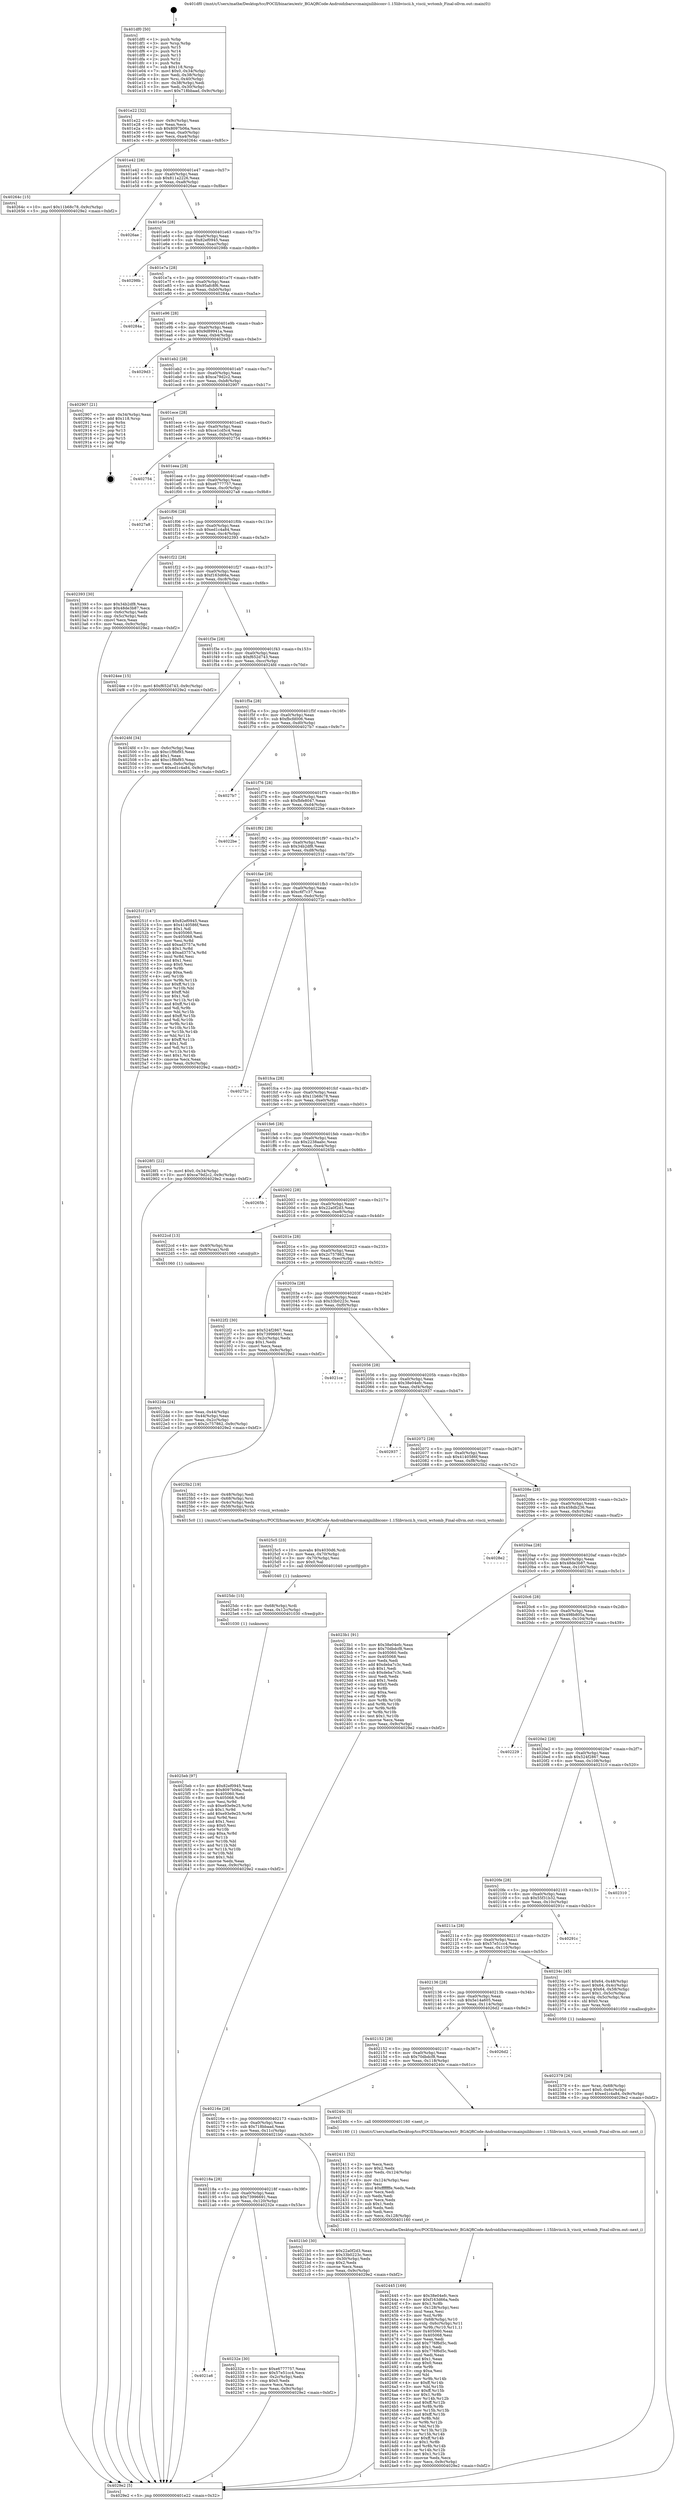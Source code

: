 digraph "0x401df0" {
  label = "0x401df0 (/mnt/c/Users/mathe/Desktop/tcc/POCII/binaries/extr_BGAQRCode-Androidzbarsrcmainjnilibiconv-1.15libviscii.h_viscii_wctomb_Final-ollvm.out::main(0))"
  labelloc = "t"
  node[shape=record]

  Entry [label="",width=0.3,height=0.3,shape=circle,fillcolor=black,style=filled]
  "0x401e22" [label="{
     0x401e22 [32]\l
     | [instrs]\l
     &nbsp;&nbsp;0x401e22 \<+6\>: mov -0x9c(%rbp),%eax\l
     &nbsp;&nbsp;0x401e28 \<+2\>: mov %eax,%ecx\l
     &nbsp;&nbsp;0x401e2a \<+6\>: sub $0x8097b06a,%ecx\l
     &nbsp;&nbsp;0x401e30 \<+6\>: mov %eax,-0xa0(%rbp)\l
     &nbsp;&nbsp;0x401e36 \<+6\>: mov %ecx,-0xa4(%rbp)\l
     &nbsp;&nbsp;0x401e3c \<+6\>: je 000000000040264c \<main+0x85c\>\l
  }"]
  "0x40264c" [label="{
     0x40264c [15]\l
     | [instrs]\l
     &nbsp;&nbsp;0x40264c \<+10\>: movl $0x11b68c78,-0x9c(%rbp)\l
     &nbsp;&nbsp;0x402656 \<+5\>: jmp 00000000004029e2 \<main+0xbf2\>\l
  }"]
  "0x401e42" [label="{
     0x401e42 [28]\l
     | [instrs]\l
     &nbsp;&nbsp;0x401e42 \<+5\>: jmp 0000000000401e47 \<main+0x57\>\l
     &nbsp;&nbsp;0x401e47 \<+6\>: mov -0xa0(%rbp),%eax\l
     &nbsp;&nbsp;0x401e4d \<+5\>: sub $0x811a2226,%eax\l
     &nbsp;&nbsp;0x401e52 \<+6\>: mov %eax,-0xa8(%rbp)\l
     &nbsp;&nbsp;0x401e58 \<+6\>: je 00000000004026ae \<main+0x8be\>\l
  }"]
  Exit [label="",width=0.3,height=0.3,shape=circle,fillcolor=black,style=filled,peripheries=2]
  "0x4026ae" [label="{
     0x4026ae\l
  }", style=dashed]
  "0x401e5e" [label="{
     0x401e5e [28]\l
     | [instrs]\l
     &nbsp;&nbsp;0x401e5e \<+5\>: jmp 0000000000401e63 \<main+0x73\>\l
     &nbsp;&nbsp;0x401e63 \<+6\>: mov -0xa0(%rbp),%eax\l
     &nbsp;&nbsp;0x401e69 \<+5\>: sub $0x82ef0945,%eax\l
     &nbsp;&nbsp;0x401e6e \<+6\>: mov %eax,-0xac(%rbp)\l
     &nbsp;&nbsp;0x401e74 \<+6\>: je 000000000040298b \<main+0xb9b\>\l
  }"]
  "0x4025eb" [label="{
     0x4025eb [97]\l
     | [instrs]\l
     &nbsp;&nbsp;0x4025eb \<+5\>: mov $0x82ef0945,%eax\l
     &nbsp;&nbsp;0x4025f0 \<+5\>: mov $0x8097b06a,%edx\l
     &nbsp;&nbsp;0x4025f5 \<+7\>: mov 0x405060,%esi\l
     &nbsp;&nbsp;0x4025fc \<+8\>: mov 0x405068,%r8d\l
     &nbsp;&nbsp;0x402604 \<+3\>: mov %esi,%r9d\l
     &nbsp;&nbsp;0x402607 \<+7\>: sub $0xe93e9e25,%r9d\l
     &nbsp;&nbsp;0x40260e \<+4\>: sub $0x1,%r9d\l
     &nbsp;&nbsp;0x402612 \<+7\>: add $0xe93e9e25,%r9d\l
     &nbsp;&nbsp;0x402619 \<+4\>: imul %r9d,%esi\l
     &nbsp;&nbsp;0x40261d \<+3\>: and $0x1,%esi\l
     &nbsp;&nbsp;0x402620 \<+3\>: cmp $0x0,%esi\l
     &nbsp;&nbsp;0x402623 \<+4\>: sete %r10b\l
     &nbsp;&nbsp;0x402627 \<+4\>: cmp $0xa,%r8d\l
     &nbsp;&nbsp;0x40262b \<+4\>: setl %r11b\l
     &nbsp;&nbsp;0x40262f \<+3\>: mov %r10b,%bl\l
     &nbsp;&nbsp;0x402632 \<+3\>: and %r11b,%bl\l
     &nbsp;&nbsp;0x402635 \<+3\>: xor %r11b,%r10b\l
     &nbsp;&nbsp;0x402638 \<+3\>: or %r10b,%bl\l
     &nbsp;&nbsp;0x40263b \<+3\>: test $0x1,%bl\l
     &nbsp;&nbsp;0x40263e \<+3\>: cmovne %edx,%eax\l
     &nbsp;&nbsp;0x402641 \<+6\>: mov %eax,-0x9c(%rbp)\l
     &nbsp;&nbsp;0x402647 \<+5\>: jmp 00000000004029e2 \<main+0xbf2\>\l
  }"]
  "0x40298b" [label="{
     0x40298b\l
  }", style=dashed]
  "0x401e7a" [label="{
     0x401e7a [28]\l
     | [instrs]\l
     &nbsp;&nbsp;0x401e7a \<+5\>: jmp 0000000000401e7f \<main+0x8f\>\l
     &nbsp;&nbsp;0x401e7f \<+6\>: mov -0xa0(%rbp),%eax\l
     &nbsp;&nbsp;0x401e85 \<+5\>: sub $0x95afc8f6,%eax\l
     &nbsp;&nbsp;0x401e8a \<+6\>: mov %eax,-0xb0(%rbp)\l
     &nbsp;&nbsp;0x401e90 \<+6\>: je 000000000040284a \<main+0xa5a\>\l
  }"]
  "0x4025dc" [label="{
     0x4025dc [15]\l
     | [instrs]\l
     &nbsp;&nbsp;0x4025dc \<+4\>: mov -0x68(%rbp),%rdi\l
     &nbsp;&nbsp;0x4025e0 \<+6\>: mov %eax,-0x12c(%rbp)\l
     &nbsp;&nbsp;0x4025e6 \<+5\>: call 0000000000401030 \<free@plt\>\l
     | [calls]\l
     &nbsp;&nbsp;0x401030 \{1\} (unknown)\l
  }"]
  "0x40284a" [label="{
     0x40284a\l
  }", style=dashed]
  "0x401e96" [label="{
     0x401e96 [28]\l
     | [instrs]\l
     &nbsp;&nbsp;0x401e96 \<+5\>: jmp 0000000000401e9b \<main+0xab\>\l
     &nbsp;&nbsp;0x401e9b \<+6\>: mov -0xa0(%rbp),%eax\l
     &nbsp;&nbsp;0x401ea1 \<+5\>: sub $0x9d89941a,%eax\l
     &nbsp;&nbsp;0x401ea6 \<+6\>: mov %eax,-0xb4(%rbp)\l
     &nbsp;&nbsp;0x401eac \<+6\>: je 00000000004029d3 \<main+0xbe3\>\l
  }"]
  "0x4025c5" [label="{
     0x4025c5 [23]\l
     | [instrs]\l
     &nbsp;&nbsp;0x4025c5 \<+10\>: movabs $0x4030d6,%rdi\l
     &nbsp;&nbsp;0x4025cf \<+3\>: mov %eax,-0x70(%rbp)\l
     &nbsp;&nbsp;0x4025d2 \<+3\>: mov -0x70(%rbp),%esi\l
     &nbsp;&nbsp;0x4025d5 \<+2\>: mov $0x0,%al\l
     &nbsp;&nbsp;0x4025d7 \<+5\>: call 0000000000401040 \<printf@plt\>\l
     | [calls]\l
     &nbsp;&nbsp;0x401040 \{1\} (unknown)\l
  }"]
  "0x4029d3" [label="{
     0x4029d3\l
  }", style=dashed]
  "0x401eb2" [label="{
     0x401eb2 [28]\l
     | [instrs]\l
     &nbsp;&nbsp;0x401eb2 \<+5\>: jmp 0000000000401eb7 \<main+0xc7\>\l
     &nbsp;&nbsp;0x401eb7 \<+6\>: mov -0xa0(%rbp),%eax\l
     &nbsp;&nbsp;0x401ebd \<+5\>: sub $0xca79d2c2,%eax\l
     &nbsp;&nbsp;0x401ec2 \<+6\>: mov %eax,-0xb8(%rbp)\l
     &nbsp;&nbsp;0x401ec8 \<+6\>: je 0000000000402907 \<main+0xb17\>\l
  }"]
  "0x402445" [label="{
     0x402445 [169]\l
     | [instrs]\l
     &nbsp;&nbsp;0x402445 \<+5\>: mov $0x38e04efc,%ecx\l
     &nbsp;&nbsp;0x40244a \<+5\>: mov $0xf163d66a,%edx\l
     &nbsp;&nbsp;0x40244f \<+3\>: mov $0x1,%r8b\l
     &nbsp;&nbsp;0x402452 \<+6\>: mov -0x128(%rbp),%esi\l
     &nbsp;&nbsp;0x402458 \<+3\>: imul %eax,%esi\l
     &nbsp;&nbsp;0x40245b \<+3\>: mov %sil,%r9b\l
     &nbsp;&nbsp;0x40245e \<+4\>: mov -0x68(%rbp),%r10\l
     &nbsp;&nbsp;0x402462 \<+4\>: movslq -0x6c(%rbp),%r11\l
     &nbsp;&nbsp;0x402466 \<+4\>: mov %r9b,(%r10,%r11,1)\l
     &nbsp;&nbsp;0x40246a \<+7\>: mov 0x405060,%eax\l
     &nbsp;&nbsp;0x402471 \<+7\>: mov 0x405068,%esi\l
     &nbsp;&nbsp;0x402478 \<+2\>: mov %eax,%edi\l
     &nbsp;&nbsp;0x40247a \<+6\>: add $0x776f6d5c,%edi\l
     &nbsp;&nbsp;0x402480 \<+3\>: sub $0x1,%edi\l
     &nbsp;&nbsp;0x402483 \<+6\>: sub $0x776f6d5c,%edi\l
     &nbsp;&nbsp;0x402489 \<+3\>: imul %edi,%eax\l
     &nbsp;&nbsp;0x40248c \<+3\>: and $0x1,%eax\l
     &nbsp;&nbsp;0x40248f \<+3\>: cmp $0x0,%eax\l
     &nbsp;&nbsp;0x402492 \<+4\>: sete %r9b\l
     &nbsp;&nbsp;0x402496 \<+3\>: cmp $0xa,%esi\l
     &nbsp;&nbsp;0x402499 \<+3\>: setl %bl\l
     &nbsp;&nbsp;0x40249c \<+3\>: mov %r9b,%r14b\l
     &nbsp;&nbsp;0x40249f \<+4\>: xor $0xff,%r14b\l
     &nbsp;&nbsp;0x4024a3 \<+3\>: mov %bl,%r15b\l
     &nbsp;&nbsp;0x4024a6 \<+4\>: xor $0xff,%r15b\l
     &nbsp;&nbsp;0x4024aa \<+4\>: xor $0x1,%r8b\l
     &nbsp;&nbsp;0x4024ae \<+3\>: mov %r14b,%r12b\l
     &nbsp;&nbsp;0x4024b1 \<+4\>: and $0xff,%r12b\l
     &nbsp;&nbsp;0x4024b5 \<+3\>: and %r8b,%r9b\l
     &nbsp;&nbsp;0x4024b8 \<+3\>: mov %r15b,%r13b\l
     &nbsp;&nbsp;0x4024bb \<+4\>: and $0xff,%r13b\l
     &nbsp;&nbsp;0x4024bf \<+3\>: and %r8b,%bl\l
     &nbsp;&nbsp;0x4024c2 \<+3\>: or %r9b,%r12b\l
     &nbsp;&nbsp;0x4024c5 \<+3\>: or %bl,%r13b\l
     &nbsp;&nbsp;0x4024c8 \<+3\>: xor %r13b,%r12b\l
     &nbsp;&nbsp;0x4024cb \<+3\>: or %r15b,%r14b\l
     &nbsp;&nbsp;0x4024ce \<+4\>: xor $0xff,%r14b\l
     &nbsp;&nbsp;0x4024d2 \<+4\>: or $0x1,%r8b\l
     &nbsp;&nbsp;0x4024d6 \<+3\>: and %r8b,%r14b\l
     &nbsp;&nbsp;0x4024d9 \<+3\>: or %r14b,%r12b\l
     &nbsp;&nbsp;0x4024dc \<+4\>: test $0x1,%r12b\l
     &nbsp;&nbsp;0x4024e0 \<+3\>: cmovne %edx,%ecx\l
     &nbsp;&nbsp;0x4024e3 \<+6\>: mov %ecx,-0x9c(%rbp)\l
     &nbsp;&nbsp;0x4024e9 \<+5\>: jmp 00000000004029e2 \<main+0xbf2\>\l
  }"]
  "0x402907" [label="{
     0x402907 [21]\l
     | [instrs]\l
     &nbsp;&nbsp;0x402907 \<+3\>: mov -0x34(%rbp),%eax\l
     &nbsp;&nbsp;0x40290a \<+7\>: add $0x118,%rsp\l
     &nbsp;&nbsp;0x402911 \<+1\>: pop %rbx\l
     &nbsp;&nbsp;0x402912 \<+2\>: pop %r12\l
     &nbsp;&nbsp;0x402914 \<+2\>: pop %r13\l
     &nbsp;&nbsp;0x402916 \<+2\>: pop %r14\l
     &nbsp;&nbsp;0x402918 \<+2\>: pop %r15\l
     &nbsp;&nbsp;0x40291a \<+1\>: pop %rbp\l
     &nbsp;&nbsp;0x40291b \<+1\>: ret\l
  }"]
  "0x401ece" [label="{
     0x401ece [28]\l
     | [instrs]\l
     &nbsp;&nbsp;0x401ece \<+5\>: jmp 0000000000401ed3 \<main+0xe3\>\l
     &nbsp;&nbsp;0x401ed3 \<+6\>: mov -0xa0(%rbp),%eax\l
     &nbsp;&nbsp;0x401ed9 \<+5\>: sub $0xce1cd5c4,%eax\l
     &nbsp;&nbsp;0x401ede \<+6\>: mov %eax,-0xbc(%rbp)\l
     &nbsp;&nbsp;0x401ee4 \<+6\>: je 0000000000402754 \<main+0x964\>\l
  }"]
  "0x402411" [label="{
     0x402411 [52]\l
     | [instrs]\l
     &nbsp;&nbsp;0x402411 \<+2\>: xor %ecx,%ecx\l
     &nbsp;&nbsp;0x402413 \<+5\>: mov $0x2,%edx\l
     &nbsp;&nbsp;0x402418 \<+6\>: mov %edx,-0x124(%rbp)\l
     &nbsp;&nbsp;0x40241e \<+1\>: cltd\l
     &nbsp;&nbsp;0x40241f \<+6\>: mov -0x124(%rbp),%esi\l
     &nbsp;&nbsp;0x402425 \<+2\>: idiv %esi\l
     &nbsp;&nbsp;0x402427 \<+6\>: imul $0xfffffffe,%edx,%edx\l
     &nbsp;&nbsp;0x40242d \<+2\>: mov %ecx,%edi\l
     &nbsp;&nbsp;0x40242f \<+2\>: sub %edx,%edi\l
     &nbsp;&nbsp;0x402431 \<+2\>: mov %ecx,%edx\l
     &nbsp;&nbsp;0x402433 \<+3\>: sub $0x1,%edx\l
     &nbsp;&nbsp;0x402436 \<+2\>: add %edx,%edi\l
     &nbsp;&nbsp;0x402438 \<+2\>: sub %edi,%ecx\l
     &nbsp;&nbsp;0x40243a \<+6\>: mov %ecx,-0x128(%rbp)\l
     &nbsp;&nbsp;0x402440 \<+5\>: call 0000000000401160 \<next_i\>\l
     | [calls]\l
     &nbsp;&nbsp;0x401160 \{1\} (/mnt/c/Users/mathe/Desktop/tcc/POCII/binaries/extr_BGAQRCode-Androidzbarsrcmainjnilibiconv-1.15libviscii.h_viscii_wctomb_Final-ollvm.out::next_i)\l
  }"]
  "0x402754" [label="{
     0x402754\l
  }", style=dashed]
  "0x401eea" [label="{
     0x401eea [28]\l
     | [instrs]\l
     &nbsp;&nbsp;0x401eea \<+5\>: jmp 0000000000401eef \<main+0xff\>\l
     &nbsp;&nbsp;0x401eef \<+6\>: mov -0xa0(%rbp),%eax\l
     &nbsp;&nbsp;0x401ef5 \<+5\>: sub $0xe6777757,%eax\l
     &nbsp;&nbsp;0x401efa \<+6\>: mov %eax,-0xc0(%rbp)\l
     &nbsp;&nbsp;0x401f00 \<+6\>: je 00000000004027a8 \<main+0x9b8\>\l
  }"]
  "0x402379" [label="{
     0x402379 [26]\l
     | [instrs]\l
     &nbsp;&nbsp;0x402379 \<+4\>: mov %rax,-0x68(%rbp)\l
     &nbsp;&nbsp;0x40237d \<+7\>: movl $0x0,-0x6c(%rbp)\l
     &nbsp;&nbsp;0x402384 \<+10\>: movl $0xed1c4a84,-0x9c(%rbp)\l
     &nbsp;&nbsp;0x40238e \<+5\>: jmp 00000000004029e2 \<main+0xbf2\>\l
  }"]
  "0x4027a8" [label="{
     0x4027a8\l
  }", style=dashed]
  "0x401f06" [label="{
     0x401f06 [28]\l
     | [instrs]\l
     &nbsp;&nbsp;0x401f06 \<+5\>: jmp 0000000000401f0b \<main+0x11b\>\l
     &nbsp;&nbsp;0x401f0b \<+6\>: mov -0xa0(%rbp),%eax\l
     &nbsp;&nbsp;0x401f11 \<+5\>: sub $0xed1c4a84,%eax\l
     &nbsp;&nbsp;0x401f16 \<+6\>: mov %eax,-0xc4(%rbp)\l
     &nbsp;&nbsp;0x401f1c \<+6\>: je 0000000000402393 \<main+0x5a3\>\l
  }"]
  "0x4021a6" [label="{
     0x4021a6\l
  }", style=dashed]
  "0x402393" [label="{
     0x402393 [30]\l
     | [instrs]\l
     &nbsp;&nbsp;0x402393 \<+5\>: mov $0x34b2df8,%eax\l
     &nbsp;&nbsp;0x402398 \<+5\>: mov $0x48de3b87,%ecx\l
     &nbsp;&nbsp;0x40239d \<+3\>: mov -0x6c(%rbp),%edx\l
     &nbsp;&nbsp;0x4023a0 \<+3\>: cmp -0x5c(%rbp),%edx\l
     &nbsp;&nbsp;0x4023a3 \<+3\>: cmovl %ecx,%eax\l
     &nbsp;&nbsp;0x4023a6 \<+6\>: mov %eax,-0x9c(%rbp)\l
     &nbsp;&nbsp;0x4023ac \<+5\>: jmp 00000000004029e2 \<main+0xbf2\>\l
  }"]
  "0x401f22" [label="{
     0x401f22 [28]\l
     | [instrs]\l
     &nbsp;&nbsp;0x401f22 \<+5\>: jmp 0000000000401f27 \<main+0x137\>\l
     &nbsp;&nbsp;0x401f27 \<+6\>: mov -0xa0(%rbp),%eax\l
     &nbsp;&nbsp;0x401f2d \<+5\>: sub $0xf163d66a,%eax\l
     &nbsp;&nbsp;0x401f32 \<+6\>: mov %eax,-0xc8(%rbp)\l
     &nbsp;&nbsp;0x401f38 \<+6\>: je 00000000004024ee \<main+0x6fe\>\l
  }"]
  "0x40232e" [label="{
     0x40232e [30]\l
     | [instrs]\l
     &nbsp;&nbsp;0x40232e \<+5\>: mov $0xe6777757,%eax\l
     &nbsp;&nbsp;0x402333 \<+5\>: mov $0x57e51cc4,%ecx\l
     &nbsp;&nbsp;0x402338 \<+3\>: mov -0x2c(%rbp),%edx\l
     &nbsp;&nbsp;0x40233b \<+3\>: cmp $0x0,%edx\l
     &nbsp;&nbsp;0x40233e \<+3\>: cmove %ecx,%eax\l
     &nbsp;&nbsp;0x402341 \<+6\>: mov %eax,-0x9c(%rbp)\l
     &nbsp;&nbsp;0x402347 \<+5\>: jmp 00000000004029e2 \<main+0xbf2\>\l
  }"]
  "0x4024ee" [label="{
     0x4024ee [15]\l
     | [instrs]\l
     &nbsp;&nbsp;0x4024ee \<+10\>: movl $0xf652d743,-0x9c(%rbp)\l
     &nbsp;&nbsp;0x4024f8 \<+5\>: jmp 00000000004029e2 \<main+0xbf2\>\l
  }"]
  "0x401f3e" [label="{
     0x401f3e [28]\l
     | [instrs]\l
     &nbsp;&nbsp;0x401f3e \<+5\>: jmp 0000000000401f43 \<main+0x153\>\l
     &nbsp;&nbsp;0x401f43 \<+6\>: mov -0xa0(%rbp),%eax\l
     &nbsp;&nbsp;0x401f49 \<+5\>: sub $0xf652d743,%eax\l
     &nbsp;&nbsp;0x401f4e \<+6\>: mov %eax,-0xcc(%rbp)\l
     &nbsp;&nbsp;0x401f54 \<+6\>: je 00000000004024fd \<main+0x70d\>\l
  }"]
  "0x4022da" [label="{
     0x4022da [24]\l
     | [instrs]\l
     &nbsp;&nbsp;0x4022da \<+3\>: mov %eax,-0x44(%rbp)\l
     &nbsp;&nbsp;0x4022dd \<+3\>: mov -0x44(%rbp),%eax\l
     &nbsp;&nbsp;0x4022e0 \<+3\>: mov %eax,-0x2c(%rbp)\l
     &nbsp;&nbsp;0x4022e3 \<+10\>: movl $0x2c757862,-0x9c(%rbp)\l
     &nbsp;&nbsp;0x4022ed \<+5\>: jmp 00000000004029e2 \<main+0xbf2\>\l
  }"]
  "0x4024fd" [label="{
     0x4024fd [34]\l
     | [instrs]\l
     &nbsp;&nbsp;0x4024fd \<+3\>: mov -0x6c(%rbp),%eax\l
     &nbsp;&nbsp;0x402500 \<+5\>: sub $0xc1f9bf93,%eax\l
     &nbsp;&nbsp;0x402505 \<+3\>: add $0x1,%eax\l
     &nbsp;&nbsp;0x402508 \<+5\>: add $0xc1f9bf93,%eax\l
     &nbsp;&nbsp;0x40250d \<+3\>: mov %eax,-0x6c(%rbp)\l
     &nbsp;&nbsp;0x402510 \<+10\>: movl $0xed1c4a84,-0x9c(%rbp)\l
     &nbsp;&nbsp;0x40251a \<+5\>: jmp 00000000004029e2 \<main+0xbf2\>\l
  }"]
  "0x401f5a" [label="{
     0x401f5a [28]\l
     | [instrs]\l
     &nbsp;&nbsp;0x401f5a \<+5\>: jmp 0000000000401f5f \<main+0x16f\>\l
     &nbsp;&nbsp;0x401f5f \<+6\>: mov -0xa0(%rbp),%eax\l
     &nbsp;&nbsp;0x401f65 \<+5\>: sub $0xfbcfd006,%eax\l
     &nbsp;&nbsp;0x401f6a \<+6\>: mov %eax,-0xd0(%rbp)\l
     &nbsp;&nbsp;0x401f70 \<+6\>: je 00000000004027b7 \<main+0x9c7\>\l
  }"]
  "0x401df0" [label="{
     0x401df0 [50]\l
     | [instrs]\l
     &nbsp;&nbsp;0x401df0 \<+1\>: push %rbp\l
     &nbsp;&nbsp;0x401df1 \<+3\>: mov %rsp,%rbp\l
     &nbsp;&nbsp;0x401df4 \<+2\>: push %r15\l
     &nbsp;&nbsp;0x401df6 \<+2\>: push %r14\l
     &nbsp;&nbsp;0x401df8 \<+2\>: push %r13\l
     &nbsp;&nbsp;0x401dfa \<+2\>: push %r12\l
     &nbsp;&nbsp;0x401dfc \<+1\>: push %rbx\l
     &nbsp;&nbsp;0x401dfd \<+7\>: sub $0x118,%rsp\l
     &nbsp;&nbsp;0x401e04 \<+7\>: movl $0x0,-0x34(%rbp)\l
     &nbsp;&nbsp;0x401e0b \<+3\>: mov %edi,-0x38(%rbp)\l
     &nbsp;&nbsp;0x401e0e \<+4\>: mov %rsi,-0x40(%rbp)\l
     &nbsp;&nbsp;0x401e12 \<+3\>: mov -0x38(%rbp),%edi\l
     &nbsp;&nbsp;0x401e15 \<+3\>: mov %edi,-0x30(%rbp)\l
     &nbsp;&nbsp;0x401e18 \<+10\>: movl $0x718bbaad,-0x9c(%rbp)\l
  }"]
  "0x4027b7" [label="{
     0x4027b7\l
  }", style=dashed]
  "0x401f76" [label="{
     0x401f76 [28]\l
     | [instrs]\l
     &nbsp;&nbsp;0x401f76 \<+5\>: jmp 0000000000401f7b \<main+0x18b\>\l
     &nbsp;&nbsp;0x401f7b \<+6\>: mov -0xa0(%rbp),%eax\l
     &nbsp;&nbsp;0x401f81 \<+5\>: sub $0xfbfe8047,%eax\l
     &nbsp;&nbsp;0x401f86 \<+6\>: mov %eax,-0xd4(%rbp)\l
     &nbsp;&nbsp;0x401f8c \<+6\>: je 00000000004022be \<main+0x4ce\>\l
  }"]
  "0x4029e2" [label="{
     0x4029e2 [5]\l
     | [instrs]\l
     &nbsp;&nbsp;0x4029e2 \<+5\>: jmp 0000000000401e22 \<main+0x32\>\l
  }"]
  "0x4022be" [label="{
     0x4022be\l
  }", style=dashed]
  "0x401f92" [label="{
     0x401f92 [28]\l
     | [instrs]\l
     &nbsp;&nbsp;0x401f92 \<+5\>: jmp 0000000000401f97 \<main+0x1a7\>\l
     &nbsp;&nbsp;0x401f97 \<+6\>: mov -0xa0(%rbp),%eax\l
     &nbsp;&nbsp;0x401f9d \<+5\>: sub $0x34b2df8,%eax\l
     &nbsp;&nbsp;0x401fa2 \<+6\>: mov %eax,-0xd8(%rbp)\l
     &nbsp;&nbsp;0x401fa8 \<+6\>: je 000000000040251f \<main+0x72f\>\l
  }"]
  "0x40218a" [label="{
     0x40218a [28]\l
     | [instrs]\l
     &nbsp;&nbsp;0x40218a \<+5\>: jmp 000000000040218f \<main+0x39f\>\l
     &nbsp;&nbsp;0x40218f \<+6\>: mov -0xa0(%rbp),%eax\l
     &nbsp;&nbsp;0x402195 \<+5\>: sub $0x73996691,%eax\l
     &nbsp;&nbsp;0x40219a \<+6\>: mov %eax,-0x120(%rbp)\l
     &nbsp;&nbsp;0x4021a0 \<+6\>: je 000000000040232e \<main+0x53e\>\l
  }"]
  "0x40251f" [label="{
     0x40251f [147]\l
     | [instrs]\l
     &nbsp;&nbsp;0x40251f \<+5\>: mov $0x82ef0945,%eax\l
     &nbsp;&nbsp;0x402524 \<+5\>: mov $0x4140586f,%ecx\l
     &nbsp;&nbsp;0x402529 \<+2\>: mov $0x1,%dl\l
     &nbsp;&nbsp;0x40252b \<+7\>: mov 0x405060,%esi\l
     &nbsp;&nbsp;0x402532 \<+7\>: mov 0x405068,%edi\l
     &nbsp;&nbsp;0x402539 \<+3\>: mov %esi,%r8d\l
     &nbsp;&nbsp;0x40253c \<+7\>: add $0xad3757a,%r8d\l
     &nbsp;&nbsp;0x402543 \<+4\>: sub $0x1,%r8d\l
     &nbsp;&nbsp;0x402547 \<+7\>: sub $0xad3757a,%r8d\l
     &nbsp;&nbsp;0x40254e \<+4\>: imul %r8d,%esi\l
     &nbsp;&nbsp;0x402552 \<+3\>: and $0x1,%esi\l
     &nbsp;&nbsp;0x402555 \<+3\>: cmp $0x0,%esi\l
     &nbsp;&nbsp;0x402558 \<+4\>: sete %r9b\l
     &nbsp;&nbsp;0x40255c \<+3\>: cmp $0xa,%edi\l
     &nbsp;&nbsp;0x40255f \<+4\>: setl %r10b\l
     &nbsp;&nbsp;0x402563 \<+3\>: mov %r9b,%r11b\l
     &nbsp;&nbsp;0x402566 \<+4\>: xor $0xff,%r11b\l
     &nbsp;&nbsp;0x40256a \<+3\>: mov %r10b,%bl\l
     &nbsp;&nbsp;0x40256d \<+3\>: xor $0xff,%bl\l
     &nbsp;&nbsp;0x402570 \<+3\>: xor $0x1,%dl\l
     &nbsp;&nbsp;0x402573 \<+3\>: mov %r11b,%r14b\l
     &nbsp;&nbsp;0x402576 \<+4\>: and $0xff,%r14b\l
     &nbsp;&nbsp;0x40257a \<+3\>: and %dl,%r9b\l
     &nbsp;&nbsp;0x40257d \<+3\>: mov %bl,%r15b\l
     &nbsp;&nbsp;0x402580 \<+4\>: and $0xff,%r15b\l
     &nbsp;&nbsp;0x402584 \<+3\>: and %dl,%r10b\l
     &nbsp;&nbsp;0x402587 \<+3\>: or %r9b,%r14b\l
     &nbsp;&nbsp;0x40258a \<+3\>: or %r10b,%r15b\l
     &nbsp;&nbsp;0x40258d \<+3\>: xor %r15b,%r14b\l
     &nbsp;&nbsp;0x402590 \<+3\>: or %bl,%r11b\l
     &nbsp;&nbsp;0x402593 \<+4\>: xor $0xff,%r11b\l
     &nbsp;&nbsp;0x402597 \<+3\>: or $0x1,%dl\l
     &nbsp;&nbsp;0x40259a \<+3\>: and %dl,%r11b\l
     &nbsp;&nbsp;0x40259d \<+3\>: or %r11b,%r14b\l
     &nbsp;&nbsp;0x4025a0 \<+4\>: test $0x1,%r14b\l
     &nbsp;&nbsp;0x4025a4 \<+3\>: cmovne %ecx,%eax\l
     &nbsp;&nbsp;0x4025a7 \<+6\>: mov %eax,-0x9c(%rbp)\l
     &nbsp;&nbsp;0x4025ad \<+5\>: jmp 00000000004029e2 \<main+0xbf2\>\l
  }"]
  "0x401fae" [label="{
     0x401fae [28]\l
     | [instrs]\l
     &nbsp;&nbsp;0x401fae \<+5\>: jmp 0000000000401fb3 \<main+0x1c3\>\l
     &nbsp;&nbsp;0x401fb3 \<+6\>: mov -0xa0(%rbp),%eax\l
     &nbsp;&nbsp;0x401fb9 \<+5\>: sub $0xc6f7c37,%eax\l
     &nbsp;&nbsp;0x401fbe \<+6\>: mov %eax,-0xdc(%rbp)\l
     &nbsp;&nbsp;0x401fc4 \<+6\>: je 000000000040272c \<main+0x93c\>\l
  }"]
  "0x4021b0" [label="{
     0x4021b0 [30]\l
     | [instrs]\l
     &nbsp;&nbsp;0x4021b0 \<+5\>: mov $0x22a0f2d3,%eax\l
     &nbsp;&nbsp;0x4021b5 \<+5\>: mov $0x33b0223c,%ecx\l
     &nbsp;&nbsp;0x4021ba \<+3\>: mov -0x30(%rbp),%edx\l
     &nbsp;&nbsp;0x4021bd \<+3\>: cmp $0x2,%edx\l
     &nbsp;&nbsp;0x4021c0 \<+3\>: cmovne %ecx,%eax\l
     &nbsp;&nbsp;0x4021c3 \<+6\>: mov %eax,-0x9c(%rbp)\l
     &nbsp;&nbsp;0x4021c9 \<+5\>: jmp 00000000004029e2 \<main+0xbf2\>\l
  }"]
  "0x40272c" [label="{
     0x40272c\l
  }", style=dashed]
  "0x401fca" [label="{
     0x401fca [28]\l
     | [instrs]\l
     &nbsp;&nbsp;0x401fca \<+5\>: jmp 0000000000401fcf \<main+0x1df\>\l
     &nbsp;&nbsp;0x401fcf \<+6\>: mov -0xa0(%rbp),%eax\l
     &nbsp;&nbsp;0x401fd5 \<+5\>: sub $0x11b68c78,%eax\l
     &nbsp;&nbsp;0x401fda \<+6\>: mov %eax,-0xe0(%rbp)\l
     &nbsp;&nbsp;0x401fe0 \<+6\>: je 00000000004028f1 \<main+0xb01\>\l
  }"]
  "0x40216e" [label="{
     0x40216e [28]\l
     | [instrs]\l
     &nbsp;&nbsp;0x40216e \<+5\>: jmp 0000000000402173 \<main+0x383\>\l
     &nbsp;&nbsp;0x402173 \<+6\>: mov -0xa0(%rbp),%eax\l
     &nbsp;&nbsp;0x402179 \<+5\>: sub $0x718bbaad,%eax\l
     &nbsp;&nbsp;0x40217e \<+6\>: mov %eax,-0x11c(%rbp)\l
     &nbsp;&nbsp;0x402184 \<+6\>: je 00000000004021b0 \<main+0x3c0\>\l
  }"]
  "0x4028f1" [label="{
     0x4028f1 [22]\l
     | [instrs]\l
     &nbsp;&nbsp;0x4028f1 \<+7\>: movl $0x0,-0x34(%rbp)\l
     &nbsp;&nbsp;0x4028f8 \<+10\>: movl $0xca79d2c2,-0x9c(%rbp)\l
     &nbsp;&nbsp;0x402902 \<+5\>: jmp 00000000004029e2 \<main+0xbf2\>\l
  }"]
  "0x401fe6" [label="{
     0x401fe6 [28]\l
     | [instrs]\l
     &nbsp;&nbsp;0x401fe6 \<+5\>: jmp 0000000000401feb \<main+0x1fb\>\l
     &nbsp;&nbsp;0x401feb \<+6\>: mov -0xa0(%rbp),%eax\l
     &nbsp;&nbsp;0x401ff1 \<+5\>: sub $0x2238aabc,%eax\l
     &nbsp;&nbsp;0x401ff6 \<+6\>: mov %eax,-0xe4(%rbp)\l
     &nbsp;&nbsp;0x401ffc \<+6\>: je 000000000040265b \<main+0x86b\>\l
  }"]
  "0x40240c" [label="{
     0x40240c [5]\l
     | [instrs]\l
     &nbsp;&nbsp;0x40240c \<+5\>: call 0000000000401160 \<next_i\>\l
     | [calls]\l
     &nbsp;&nbsp;0x401160 \{1\} (/mnt/c/Users/mathe/Desktop/tcc/POCII/binaries/extr_BGAQRCode-Androidzbarsrcmainjnilibiconv-1.15libviscii.h_viscii_wctomb_Final-ollvm.out::next_i)\l
  }"]
  "0x40265b" [label="{
     0x40265b\l
  }", style=dashed]
  "0x402002" [label="{
     0x402002 [28]\l
     | [instrs]\l
     &nbsp;&nbsp;0x402002 \<+5\>: jmp 0000000000402007 \<main+0x217\>\l
     &nbsp;&nbsp;0x402007 \<+6\>: mov -0xa0(%rbp),%eax\l
     &nbsp;&nbsp;0x40200d \<+5\>: sub $0x22a0f2d3,%eax\l
     &nbsp;&nbsp;0x402012 \<+6\>: mov %eax,-0xe8(%rbp)\l
     &nbsp;&nbsp;0x402018 \<+6\>: je 00000000004022cd \<main+0x4dd\>\l
  }"]
  "0x402152" [label="{
     0x402152 [28]\l
     | [instrs]\l
     &nbsp;&nbsp;0x402152 \<+5\>: jmp 0000000000402157 \<main+0x367\>\l
     &nbsp;&nbsp;0x402157 \<+6\>: mov -0xa0(%rbp),%eax\l
     &nbsp;&nbsp;0x40215d \<+5\>: sub $0x70dbdcf8,%eax\l
     &nbsp;&nbsp;0x402162 \<+6\>: mov %eax,-0x118(%rbp)\l
     &nbsp;&nbsp;0x402168 \<+6\>: je 000000000040240c \<main+0x61c\>\l
  }"]
  "0x4022cd" [label="{
     0x4022cd [13]\l
     | [instrs]\l
     &nbsp;&nbsp;0x4022cd \<+4\>: mov -0x40(%rbp),%rax\l
     &nbsp;&nbsp;0x4022d1 \<+4\>: mov 0x8(%rax),%rdi\l
     &nbsp;&nbsp;0x4022d5 \<+5\>: call 0000000000401060 \<atoi@plt\>\l
     | [calls]\l
     &nbsp;&nbsp;0x401060 \{1\} (unknown)\l
  }"]
  "0x40201e" [label="{
     0x40201e [28]\l
     | [instrs]\l
     &nbsp;&nbsp;0x40201e \<+5\>: jmp 0000000000402023 \<main+0x233\>\l
     &nbsp;&nbsp;0x402023 \<+6\>: mov -0xa0(%rbp),%eax\l
     &nbsp;&nbsp;0x402029 \<+5\>: sub $0x2c757862,%eax\l
     &nbsp;&nbsp;0x40202e \<+6\>: mov %eax,-0xec(%rbp)\l
     &nbsp;&nbsp;0x402034 \<+6\>: je 00000000004022f2 \<main+0x502\>\l
  }"]
  "0x4026d2" [label="{
     0x4026d2\l
  }", style=dashed]
  "0x4022f2" [label="{
     0x4022f2 [30]\l
     | [instrs]\l
     &nbsp;&nbsp;0x4022f2 \<+5\>: mov $0x524f2867,%eax\l
     &nbsp;&nbsp;0x4022f7 \<+5\>: mov $0x73996691,%ecx\l
     &nbsp;&nbsp;0x4022fc \<+3\>: mov -0x2c(%rbp),%edx\l
     &nbsp;&nbsp;0x4022ff \<+3\>: cmp $0x1,%edx\l
     &nbsp;&nbsp;0x402302 \<+3\>: cmovl %ecx,%eax\l
     &nbsp;&nbsp;0x402305 \<+6\>: mov %eax,-0x9c(%rbp)\l
     &nbsp;&nbsp;0x40230b \<+5\>: jmp 00000000004029e2 \<main+0xbf2\>\l
  }"]
  "0x40203a" [label="{
     0x40203a [28]\l
     | [instrs]\l
     &nbsp;&nbsp;0x40203a \<+5\>: jmp 000000000040203f \<main+0x24f\>\l
     &nbsp;&nbsp;0x40203f \<+6\>: mov -0xa0(%rbp),%eax\l
     &nbsp;&nbsp;0x402045 \<+5\>: sub $0x33b0223c,%eax\l
     &nbsp;&nbsp;0x40204a \<+6\>: mov %eax,-0xf0(%rbp)\l
     &nbsp;&nbsp;0x402050 \<+6\>: je 00000000004021ce \<main+0x3de\>\l
  }"]
  "0x402136" [label="{
     0x402136 [28]\l
     | [instrs]\l
     &nbsp;&nbsp;0x402136 \<+5\>: jmp 000000000040213b \<main+0x34b\>\l
     &nbsp;&nbsp;0x40213b \<+6\>: mov -0xa0(%rbp),%eax\l
     &nbsp;&nbsp;0x402141 \<+5\>: sub $0x5e14a605,%eax\l
     &nbsp;&nbsp;0x402146 \<+6\>: mov %eax,-0x114(%rbp)\l
     &nbsp;&nbsp;0x40214c \<+6\>: je 00000000004026d2 \<main+0x8e2\>\l
  }"]
  "0x4021ce" [label="{
     0x4021ce\l
  }", style=dashed]
  "0x402056" [label="{
     0x402056 [28]\l
     | [instrs]\l
     &nbsp;&nbsp;0x402056 \<+5\>: jmp 000000000040205b \<main+0x26b\>\l
     &nbsp;&nbsp;0x40205b \<+6\>: mov -0xa0(%rbp),%eax\l
     &nbsp;&nbsp;0x402061 \<+5\>: sub $0x38e04efc,%eax\l
     &nbsp;&nbsp;0x402066 \<+6\>: mov %eax,-0xf4(%rbp)\l
     &nbsp;&nbsp;0x40206c \<+6\>: je 0000000000402937 \<main+0xb47\>\l
  }"]
  "0x40234c" [label="{
     0x40234c [45]\l
     | [instrs]\l
     &nbsp;&nbsp;0x40234c \<+7\>: movl $0x64,-0x48(%rbp)\l
     &nbsp;&nbsp;0x402353 \<+7\>: movl $0x64,-0x4c(%rbp)\l
     &nbsp;&nbsp;0x40235a \<+8\>: movq $0x64,-0x58(%rbp)\l
     &nbsp;&nbsp;0x402362 \<+7\>: movl $0x1,-0x5c(%rbp)\l
     &nbsp;&nbsp;0x402369 \<+4\>: movslq -0x5c(%rbp),%rax\l
     &nbsp;&nbsp;0x40236d \<+4\>: shl $0x0,%rax\l
     &nbsp;&nbsp;0x402371 \<+3\>: mov %rax,%rdi\l
     &nbsp;&nbsp;0x402374 \<+5\>: call 0000000000401050 \<malloc@plt\>\l
     | [calls]\l
     &nbsp;&nbsp;0x401050 \{1\} (unknown)\l
  }"]
  "0x402937" [label="{
     0x402937\l
  }", style=dashed]
  "0x402072" [label="{
     0x402072 [28]\l
     | [instrs]\l
     &nbsp;&nbsp;0x402072 \<+5\>: jmp 0000000000402077 \<main+0x287\>\l
     &nbsp;&nbsp;0x402077 \<+6\>: mov -0xa0(%rbp),%eax\l
     &nbsp;&nbsp;0x40207d \<+5\>: sub $0x4140586f,%eax\l
     &nbsp;&nbsp;0x402082 \<+6\>: mov %eax,-0xf8(%rbp)\l
     &nbsp;&nbsp;0x402088 \<+6\>: je 00000000004025b2 \<main+0x7c2\>\l
  }"]
  "0x40211a" [label="{
     0x40211a [28]\l
     | [instrs]\l
     &nbsp;&nbsp;0x40211a \<+5\>: jmp 000000000040211f \<main+0x32f\>\l
     &nbsp;&nbsp;0x40211f \<+6\>: mov -0xa0(%rbp),%eax\l
     &nbsp;&nbsp;0x402125 \<+5\>: sub $0x57e51cc4,%eax\l
     &nbsp;&nbsp;0x40212a \<+6\>: mov %eax,-0x110(%rbp)\l
     &nbsp;&nbsp;0x402130 \<+6\>: je 000000000040234c \<main+0x55c\>\l
  }"]
  "0x4025b2" [label="{
     0x4025b2 [19]\l
     | [instrs]\l
     &nbsp;&nbsp;0x4025b2 \<+3\>: mov -0x48(%rbp),%edi\l
     &nbsp;&nbsp;0x4025b5 \<+4\>: mov -0x68(%rbp),%rsi\l
     &nbsp;&nbsp;0x4025b9 \<+3\>: mov -0x4c(%rbp),%edx\l
     &nbsp;&nbsp;0x4025bc \<+4\>: mov -0x58(%rbp),%rcx\l
     &nbsp;&nbsp;0x4025c0 \<+5\>: call 00000000004015c0 \<viscii_wctomb\>\l
     | [calls]\l
     &nbsp;&nbsp;0x4015c0 \{1\} (/mnt/c/Users/mathe/Desktop/tcc/POCII/binaries/extr_BGAQRCode-Androidzbarsrcmainjnilibiconv-1.15libviscii.h_viscii_wctomb_Final-ollvm.out::viscii_wctomb)\l
  }"]
  "0x40208e" [label="{
     0x40208e [28]\l
     | [instrs]\l
     &nbsp;&nbsp;0x40208e \<+5\>: jmp 0000000000402093 \<main+0x2a3\>\l
     &nbsp;&nbsp;0x402093 \<+6\>: mov -0xa0(%rbp),%eax\l
     &nbsp;&nbsp;0x402099 \<+5\>: sub $0x458db236,%eax\l
     &nbsp;&nbsp;0x40209e \<+6\>: mov %eax,-0xfc(%rbp)\l
     &nbsp;&nbsp;0x4020a4 \<+6\>: je 00000000004028e2 \<main+0xaf2\>\l
  }"]
  "0x40291c" [label="{
     0x40291c\l
  }", style=dashed]
  "0x4028e2" [label="{
     0x4028e2\l
  }", style=dashed]
  "0x4020aa" [label="{
     0x4020aa [28]\l
     | [instrs]\l
     &nbsp;&nbsp;0x4020aa \<+5\>: jmp 00000000004020af \<main+0x2bf\>\l
     &nbsp;&nbsp;0x4020af \<+6\>: mov -0xa0(%rbp),%eax\l
     &nbsp;&nbsp;0x4020b5 \<+5\>: sub $0x48de3b87,%eax\l
     &nbsp;&nbsp;0x4020ba \<+6\>: mov %eax,-0x100(%rbp)\l
     &nbsp;&nbsp;0x4020c0 \<+6\>: je 00000000004023b1 \<main+0x5c1\>\l
  }"]
  "0x4020fe" [label="{
     0x4020fe [28]\l
     | [instrs]\l
     &nbsp;&nbsp;0x4020fe \<+5\>: jmp 0000000000402103 \<main+0x313\>\l
     &nbsp;&nbsp;0x402103 \<+6\>: mov -0xa0(%rbp),%eax\l
     &nbsp;&nbsp;0x402109 \<+5\>: sub $0x55f31b32,%eax\l
     &nbsp;&nbsp;0x40210e \<+6\>: mov %eax,-0x10c(%rbp)\l
     &nbsp;&nbsp;0x402114 \<+6\>: je 000000000040291c \<main+0xb2c\>\l
  }"]
  "0x4023b1" [label="{
     0x4023b1 [91]\l
     | [instrs]\l
     &nbsp;&nbsp;0x4023b1 \<+5\>: mov $0x38e04efc,%eax\l
     &nbsp;&nbsp;0x4023b6 \<+5\>: mov $0x70dbdcf8,%ecx\l
     &nbsp;&nbsp;0x4023bb \<+7\>: mov 0x405060,%edx\l
     &nbsp;&nbsp;0x4023c2 \<+7\>: mov 0x405068,%esi\l
     &nbsp;&nbsp;0x4023c9 \<+2\>: mov %edx,%edi\l
     &nbsp;&nbsp;0x4023cb \<+6\>: add $0xdeba7c3c,%edi\l
     &nbsp;&nbsp;0x4023d1 \<+3\>: sub $0x1,%edi\l
     &nbsp;&nbsp;0x4023d4 \<+6\>: sub $0xdeba7c3c,%edi\l
     &nbsp;&nbsp;0x4023da \<+3\>: imul %edi,%edx\l
     &nbsp;&nbsp;0x4023dd \<+3\>: and $0x1,%edx\l
     &nbsp;&nbsp;0x4023e0 \<+3\>: cmp $0x0,%edx\l
     &nbsp;&nbsp;0x4023e3 \<+4\>: sete %r8b\l
     &nbsp;&nbsp;0x4023e7 \<+3\>: cmp $0xa,%esi\l
     &nbsp;&nbsp;0x4023ea \<+4\>: setl %r9b\l
     &nbsp;&nbsp;0x4023ee \<+3\>: mov %r8b,%r10b\l
     &nbsp;&nbsp;0x4023f1 \<+3\>: and %r9b,%r10b\l
     &nbsp;&nbsp;0x4023f4 \<+3\>: xor %r9b,%r8b\l
     &nbsp;&nbsp;0x4023f7 \<+3\>: or %r8b,%r10b\l
     &nbsp;&nbsp;0x4023fa \<+4\>: test $0x1,%r10b\l
     &nbsp;&nbsp;0x4023fe \<+3\>: cmovne %ecx,%eax\l
     &nbsp;&nbsp;0x402401 \<+6\>: mov %eax,-0x9c(%rbp)\l
     &nbsp;&nbsp;0x402407 \<+5\>: jmp 00000000004029e2 \<main+0xbf2\>\l
  }"]
  "0x4020c6" [label="{
     0x4020c6 [28]\l
     | [instrs]\l
     &nbsp;&nbsp;0x4020c6 \<+5\>: jmp 00000000004020cb \<main+0x2db\>\l
     &nbsp;&nbsp;0x4020cb \<+6\>: mov -0xa0(%rbp),%eax\l
     &nbsp;&nbsp;0x4020d1 \<+5\>: sub $0x498b805a,%eax\l
     &nbsp;&nbsp;0x4020d6 \<+6\>: mov %eax,-0x104(%rbp)\l
     &nbsp;&nbsp;0x4020dc \<+6\>: je 0000000000402229 \<main+0x439\>\l
  }"]
  "0x402310" [label="{
     0x402310\l
  }", style=dashed]
  "0x402229" [label="{
     0x402229\l
  }", style=dashed]
  "0x4020e2" [label="{
     0x4020e2 [28]\l
     | [instrs]\l
     &nbsp;&nbsp;0x4020e2 \<+5\>: jmp 00000000004020e7 \<main+0x2f7\>\l
     &nbsp;&nbsp;0x4020e7 \<+6\>: mov -0xa0(%rbp),%eax\l
     &nbsp;&nbsp;0x4020ed \<+5\>: sub $0x524f2867,%eax\l
     &nbsp;&nbsp;0x4020f2 \<+6\>: mov %eax,-0x108(%rbp)\l
     &nbsp;&nbsp;0x4020f8 \<+6\>: je 0000000000402310 \<main+0x520\>\l
  }"]
  Entry -> "0x401df0" [label=" 1"]
  "0x401e22" -> "0x40264c" [label=" 1"]
  "0x401e22" -> "0x401e42" [label=" 15"]
  "0x402907" -> Exit [label=" 1"]
  "0x401e42" -> "0x4026ae" [label=" 0"]
  "0x401e42" -> "0x401e5e" [label=" 15"]
  "0x4028f1" -> "0x4029e2" [label=" 1"]
  "0x401e5e" -> "0x40298b" [label=" 0"]
  "0x401e5e" -> "0x401e7a" [label=" 15"]
  "0x40264c" -> "0x4029e2" [label=" 1"]
  "0x401e7a" -> "0x40284a" [label=" 0"]
  "0x401e7a" -> "0x401e96" [label=" 15"]
  "0x4025eb" -> "0x4029e2" [label=" 1"]
  "0x401e96" -> "0x4029d3" [label=" 0"]
  "0x401e96" -> "0x401eb2" [label=" 15"]
  "0x4025dc" -> "0x4025eb" [label=" 1"]
  "0x401eb2" -> "0x402907" [label=" 1"]
  "0x401eb2" -> "0x401ece" [label=" 14"]
  "0x4025c5" -> "0x4025dc" [label=" 1"]
  "0x401ece" -> "0x402754" [label=" 0"]
  "0x401ece" -> "0x401eea" [label=" 14"]
  "0x4025b2" -> "0x4025c5" [label=" 1"]
  "0x401eea" -> "0x4027a8" [label=" 0"]
  "0x401eea" -> "0x401f06" [label=" 14"]
  "0x40251f" -> "0x4029e2" [label=" 1"]
  "0x401f06" -> "0x402393" [label=" 2"]
  "0x401f06" -> "0x401f22" [label=" 12"]
  "0x4024fd" -> "0x4029e2" [label=" 1"]
  "0x401f22" -> "0x4024ee" [label=" 1"]
  "0x401f22" -> "0x401f3e" [label=" 11"]
  "0x4024ee" -> "0x4029e2" [label=" 1"]
  "0x401f3e" -> "0x4024fd" [label=" 1"]
  "0x401f3e" -> "0x401f5a" [label=" 10"]
  "0x402411" -> "0x402445" [label=" 1"]
  "0x401f5a" -> "0x4027b7" [label=" 0"]
  "0x401f5a" -> "0x401f76" [label=" 10"]
  "0x40240c" -> "0x402411" [label=" 1"]
  "0x401f76" -> "0x4022be" [label=" 0"]
  "0x401f76" -> "0x401f92" [label=" 10"]
  "0x4023b1" -> "0x4029e2" [label=" 1"]
  "0x401f92" -> "0x40251f" [label=" 1"]
  "0x401f92" -> "0x401fae" [label=" 9"]
  "0x402393" -> "0x4029e2" [label=" 2"]
  "0x401fae" -> "0x40272c" [label=" 0"]
  "0x401fae" -> "0x401fca" [label=" 9"]
  "0x402379" -> "0x4029e2" [label=" 1"]
  "0x401fca" -> "0x4028f1" [label=" 1"]
  "0x401fca" -> "0x401fe6" [label=" 8"]
  "0x40232e" -> "0x4029e2" [label=" 1"]
  "0x401fe6" -> "0x40265b" [label=" 0"]
  "0x401fe6" -> "0x402002" [label=" 8"]
  "0x40218a" -> "0x4021a6" [label=" 0"]
  "0x402002" -> "0x4022cd" [label=" 1"]
  "0x402002" -> "0x40201e" [label=" 7"]
  "0x402445" -> "0x4029e2" [label=" 1"]
  "0x40201e" -> "0x4022f2" [label=" 1"]
  "0x40201e" -> "0x40203a" [label=" 6"]
  "0x4022f2" -> "0x4029e2" [label=" 1"]
  "0x40203a" -> "0x4021ce" [label=" 0"]
  "0x40203a" -> "0x402056" [label=" 6"]
  "0x4022cd" -> "0x4022da" [label=" 1"]
  "0x402056" -> "0x402937" [label=" 0"]
  "0x402056" -> "0x402072" [label=" 6"]
  "0x4029e2" -> "0x401e22" [label=" 15"]
  "0x402072" -> "0x4025b2" [label=" 1"]
  "0x402072" -> "0x40208e" [label=" 5"]
  "0x4021b0" -> "0x4029e2" [label=" 1"]
  "0x40208e" -> "0x4028e2" [label=" 0"]
  "0x40208e" -> "0x4020aa" [label=" 5"]
  "0x40216e" -> "0x40218a" [label=" 1"]
  "0x4020aa" -> "0x4023b1" [label=" 1"]
  "0x4020aa" -> "0x4020c6" [label=" 4"]
  "0x40234c" -> "0x402379" [label=" 1"]
  "0x4020c6" -> "0x402229" [label=" 0"]
  "0x4020c6" -> "0x4020e2" [label=" 4"]
  "0x402152" -> "0x40216e" [label=" 2"]
  "0x4020e2" -> "0x402310" [label=" 0"]
  "0x4020e2" -> "0x4020fe" [label=" 4"]
  "0x40216e" -> "0x4021b0" [label=" 1"]
  "0x4020fe" -> "0x40291c" [label=" 0"]
  "0x4020fe" -> "0x40211a" [label=" 4"]
  "0x401df0" -> "0x401e22" [label=" 1"]
  "0x40211a" -> "0x40234c" [label=" 1"]
  "0x40211a" -> "0x402136" [label=" 3"]
  "0x4022da" -> "0x4029e2" [label=" 1"]
  "0x402136" -> "0x4026d2" [label=" 0"]
  "0x402136" -> "0x402152" [label=" 3"]
  "0x40218a" -> "0x40232e" [label=" 1"]
  "0x402152" -> "0x40240c" [label=" 1"]
}
